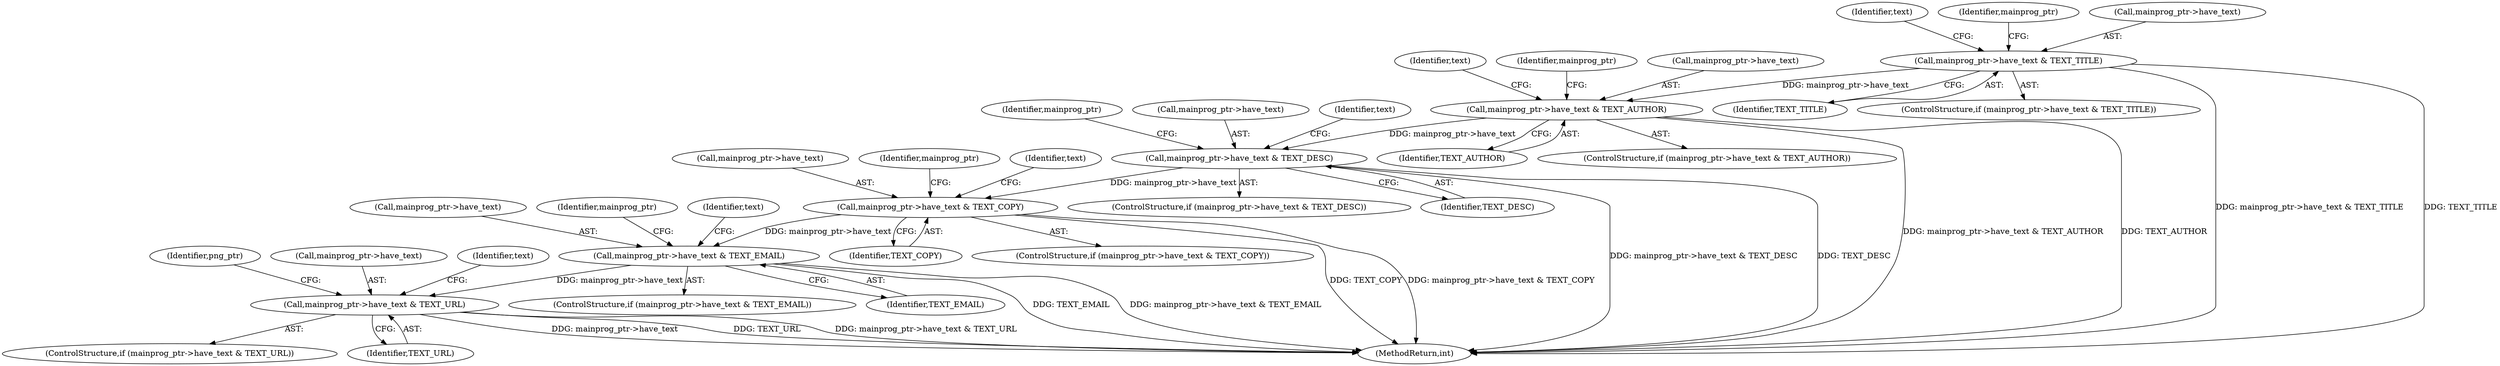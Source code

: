 digraph "0_Android_9d4853418ab2f754c2b63e091c29c5529b8b86ca_10@API" {
"1000304" [label="(Call,mainprog_ptr->have_text & TEXT_TITLE)"];
"1000336" [label="(Call,mainprog_ptr->have_text & TEXT_AUTHOR)"];
"1000368" [label="(Call,mainprog_ptr->have_text & TEXT_DESC)"];
"1000400" [label="(Call,mainprog_ptr->have_text & TEXT_COPY)"];
"1000432" [label="(Call,mainprog_ptr->have_text & TEXT_EMAIL)"];
"1000464" [label="(Call,mainprog_ptr->have_text & TEXT_URL)"];
"1000433" [label="(Call,mainprog_ptr->have_text)"];
"1000496" [label="(Identifier,png_ptr)"];
"1000466" [label="(Identifier,mainprog_ptr)"];
"1000463" [label="(ControlStructure,if (mainprog_ptr->have_text & TEXT_URL))"];
"1000401" [label="(Call,mainprog_ptr->have_text)"];
"1000368" [label="(Call,mainprog_ptr->have_text & TEXT_DESC)"];
"1000308" [label="(Identifier,TEXT_TITLE)"];
"1000464" [label="(Call,mainprog_ptr->have_text & TEXT_URL)"];
"1000465" [label="(Call,mainprog_ptr->have_text)"];
"1000340" [label="(Identifier,TEXT_AUTHOR)"];
"1000303" [label="(ControlStructure,if (mainprog_ptr->have_text & TEXT_TITLE))"];
"1000402" [label="(Identifier,mainprog_ptr)"];
"1000369" [label="(Call,mainprog_ptr->have_text)"];
"1000431" [label="(ControlStructure,if (mainprog_ptr->have_text & TEXT_EMAIL))"];
"1000304" [label="(Call,mainprog_ptr->have_text & TEXT_TITLE)"];
"1000432" [label="(Call,mainprog_ptr->have_text & TEXT_EMAIL)"];
"1000434" [label="(Identifier,mainprog_ptr)"];
"1000441" [label="(Identifier,text)"];
"1000345" [label="(Identifier,text)"];
"1000370" [label="(Identifier,mainprog_ptr)"];
"1000367" [label="(ControlStructure,if (mainprog_ptr->have_text & TEXT_DESC))"];
"1000377" [label="(Identifier,text)"];
"1000400" [label="(Call,mainprog_ptr->have_text & TEXT_COPY)"];
"1000335" [label="(ControlStructure,if (mainprog_ptr->have_text & TEXT_AUTHOR))"];
"1000313" [label="(Identifier,text)"];
"1000336" [label="(Call,mainprog_ptr->have_text & TEXT_AUTHOR)"];
"1000372" [label="(Identifier,TEXT_DESC)"];
"1000337" [label="(Call,mainprog_ptr->have_text)"];
"1000404" [label="(Identifier,TEXT_COPY)"];
"1000436" [label="(Identifier,TEXT_EMAIL)"];
"1000473" [label="(Identifier,text)"];
"1000338" [label="(Identifier,mainprog_ptr)"];
"1000409" [label="(Identifier,text)"];
"1000399" [label="(ControlStructure,if (mainprog_ptr->have_text & TEXT_COPY))"];
"1000468" [label="(Identifier,TEXT_URL)"];
"1000517" [label="(MethodReturn,int)"];
"1000305" [label="(Call,mainprog_ptr->have_text)"];
"1000304" -> "1000303"  [label="AST: "];
"1000304" -> "1000308"  [label="CFG: "];
"1000305" -> "1000304"  [label="AST: "];
"1000308" -> "1000304"  [label="AST: "];
"1000313" -> "1000304"  [label="CFG: "];
"1000338" -> "1000304"  [label="CFG: "];
"1000304" -> "1000517"  [label="DDG: mainprog_ptr->have_text & TEXT_TITLE"];
"1000304" -> "1000517"  [label="DDG: TEXT_TITLE"];
"1000304" -> "1000336"  [label="DDG: mainprog_ptr->have_text"];
"1000336" -> "1000335"  [label="AST: "];
"1000336" -> "1000340"  [label="CFG: "];
"1000337" -> "1000336"  [label="AST: "];
"1000340" -> "1000336"  [label="AST: "];
"1000345" -> "1000336"  [label="CFG: "];
"1000370" -> "1000336"  [label="CFG: "];
"1000336" -> "1000517"  [label="DDG: mainprog_ptr->have_text & TEXT_AUTHOR"];
"1000336" -> "1000517"  [label="DDG: TEXT_AUTHOR"];
"1000336" -> "1000368"  [label="DDG: mainprog_ptr->have_text"];
"1000368" -> "1000367"  [label="AST: "];
"1000368" -> "1000372"  [label="CFG: "];
"1000369" -> "1000368"  [label="AST: "];
"1000372" -> "1000368"  [label="AST: "];
"1000377" -> "1000368"  [label="CFG: "];
"1000402" -> "1000368"  [label="CFG: "];
"1000368" -> "1000517"  [label="DDG: mainprog_ptr->have_text & TEXT_DESC"];
"1000368" -> "1000517"  [label="DDG: TEXT_DESC"];
"1000368" -> "1000400"  [label="DDG: mainprog_ptr->have_text"];
"1000400" -> "1000399"  [label="AST: "];
"1000400" -> "1000404"  [label="CFG: "];
"1000401" -> "1000400"  [label="AST: "];
"1000404" -> "1000400"  [label="AST: "];
"1000409" -> "1000400"  [label="CFG: "];
"1000434" -> "1000400"  [label="CFG: "];
"1000400" -> "1000517"  [label="DDG: TEXT_COPY"];
"1000400" -> "1000517"  [label="DDG: mainprog_ptr->have_text & TEXT_COPY"];
"1000400" -> "1000432"  [label="DDG: mainprog_ptr->have_text"];
"1000432" -> "1000431"  [label="AST: "];
"1000432" -> "1000436"  [label="CFG: "];
"1000433" -> "1000432"  [label="AST: "];
"1000436" -> "1000432"  [label="AST: "];
"1000441" -> "1000432"  [label="CFG: "];
"1000466" -> "1000432"  [label="CFG: "];
"1000432" -> "1000517"  [label="DDG: TEXT_EMAIL"];
"1000432" -> "1000517"  [label="DDG: mainprog_ptr->have_text & TEXT_EMAIL"];
"1000432" -> "1000464"  [label="DDG: mainprog_ptr->have_text"];
"1000464" -> "1000463"  [label="AST: "];
"1000464" -> "1000468"  [label="CFG: "];
"1000465" -> "1000464"  [label="AST: "];
"1000468" -> "1000464"  [label="AST: "];
"1000473" -> "1000464"  [label="CFG: "];
"1000496" -> "1000464"  [label="CFG: "];
"1000464" -> "1000517"  [label="DDG: mainprog_ptr->have_text"];
"1000464" -> "1000517"  [label="DDG: TEXT_URL"];
"1000464" -> "1000517"  [label="DDG: mainprog_ptr->have_text & TEXT_URL"];
}
